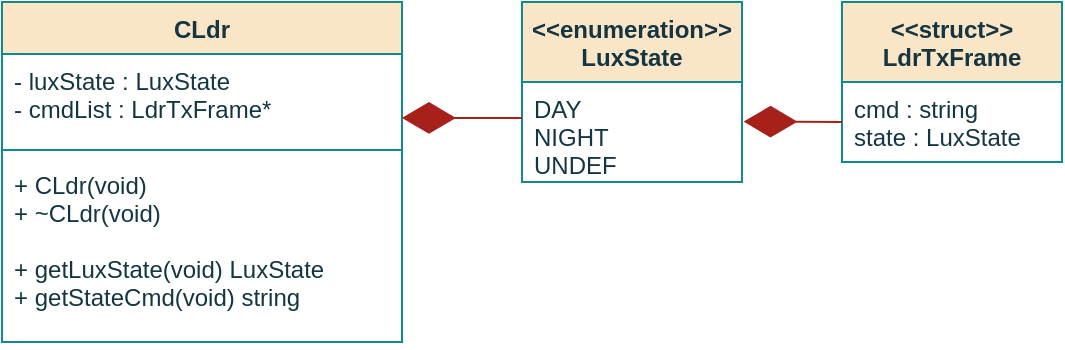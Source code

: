 <mxfile version="16.0.0" type="github" pages="4">
  <diagram id="dUQ9wwGeRSJl5TkInRWu" name="class">
    <mxGraphModel dx="643" dy="364" grid="1" gridSize="10" guides="1" tooltips="1" connect="1" arrows="1" fold="1" page="1" pageScale="1" pageWidth="850" pageHeight="1100" math="0" shadow="0">
      <root>
        <mxCell id="0" />
        <mxCell id="1" parent="0" />
        <mxCell id="Juo53vY8A3LjreaePBSx-1" value="CLdr" style="swimlane;fontStyle=1;align=center;verticalAlign=top;childLayout=stackLayout;horizontal=1;startSize=26;horizontalStack=0;resizeParent=1;resizeParentMax=0;resizeLast=0;collapsible=1;marginBottom=0;fillColor=#FAE5C7;strokeColor=#0F8B8D;fontColor=#143642;" parent="1" vertex="1">
          <mxGeometry x="200" y="80" width="200" height="170" as="geometry" />
        </mxCell>
        <mxCell id="Juo53vY8A3LjreaePBSx-2" value="- luxState : LuxState&#xa;- cmdList : LdrTxFrame*&#xa; " style="text;strokeColor=none;fillColor=none;align=left;verticalAlign=top;spacingLeft=4;spacingRight=4;overflow=hidden;rotatable=0;points=[[0,0.5],[1,0.5]];portConstraint=eastwest;fontColor=#143642;" parent="Juo53vY8A3LjreaePBSx-1" vertex="1">
          <mxGeometry y="26" width="200" height="44" as="geometry" />
        </mxCell>
        <mxCell id="Juo53vY8A3LjreaePBSx-3" value="" style="line;strokeWidth=1;fillColor=none;align=left;verticalAlign=middle;spacingTop=-1;spacingLeft=3;spacingRight=3;rotatable=0;labelPosition=right;points=[];portConstraint=eastwest;labelBackgroundColor=#DAD2D8;strokeColor=#0F8B8D;fontColor=#143642;" parent="Juo53vY8A3LjreaePBSx-1" vertex="1">
          <mxGeometry y="70" width="200" height="8" as="geometry" />
        </mxCell>
        <mxCell id="Juo53vY8A3LjreaePBSx-4" value="+ CLdr(void)&#xa;+ ~CLdr(void)&#xa;&#xa;+ getLuxState(void) LuxState&#xa;+ getStateCmd(void) string&#xa;&#xa;&#xa;&#xa;" style="text;strokeColor=none;fillColor=none;align=left;verticalAlign=top;spacingLeft=4;spacingRight=4;overflow=hidden;rotatable=0;points=[[0,0.5],[1,0.5]];portConstraint=eastwest;fontColor=#143642;spacing=2;fontStyle=0" parent="Juo53vY8A3LjreaePBSx-1" vertex="1">
          <mxGeometry y="78" width="200" height="92" as="geometry" />
        </mxCell>
        <mxCell id="Juo53vY8A3LjreaePBSx-5" value="&lt;&lt;enumeration&gt;&gt;&#xa;LuxState&#xa;" style="swimlane;fontStyle=1;align=center;verticalAlign=top;childLayout=stackLayout;horizontal=1;startSize=40;horizontalStack=0;resizeParent=1;resizeParentMax=0;resizeLast=0;collapsible=1;marginBottom=0;fillColor=#FAE5C7;strokeColor=#0F8B8D;fontColor=#143642;" parent="1" vertex="1">
          <mxGeometry x="460" y="80" width="110" height="90" as="geometry" />
        </mxCell>
        <mxCell id="Juo53vY8A3LjreaePBSx-6" value="DAY&#xa;NIGHT&#xa;UNDEF&#xa;&#xa;" style="text;strokeColor=none;fillColor=none;align=left;verticalAlign=top;spacingLeft=4;spacingRight=4;overflow=hidden;rotatable=0;points=[[0,0.5],[1,0.5]];portConstraint=eastwest;fontColor=#143642;" parent="Juo53vY8A3LjreaePBSx-5" vertex="1">
          <mxGeometry y="40" width="110" height="50" as="geometry" />
        </mxCell>
        <mxCell id="Juo53vY8A3LjreaePBSx-7" value="&lt;&lt;struct&gt;&gt;&#xa;LdrTxFrame&#xa;" style="swimlane;fontStyle=1;align=center;verticalAlign=top;childLayout=stackLayout;horizontal=1;startSize=40;horizontalStack=0;resizeParent=1;resizeParentMax=0;resizeLast=0;collapsible=1;marginBottom=0;fillColor=#FAE5C7;strokeColor=#0F8B8D;fontColor=#143642;" parent="1" vertex="1">
          <mxGeometry x="620" y="80" width="110" height="80" as="geometry" />
        </mxCell>
        <mxCell id="Juo53vY8A3LjreaePBSx-8" value="cmd : string&#xa;state : LuxState &#xa;" style="text;strokeColor=none;fillColor=none;align=left;verticalAlign=top;spacingLeft=4;spacingRight=4;overflow=hidden;rotatable=0;points=[[0,0.5],[1,0.5]];portConstraint=eastwest;fontColor=#143642;" parent="Juo53vY8A3LjreaePBSx-7" vertex="1">
          <mxGeometry y="40" width="110" height="40" as="geometry" />
        </mxCell>
        <mxCell id="Juo53vY8A3LjreaePBSx-9" value="" style="endArrow=diamondThin;endFill=1;endSize=24;html=1;rounded=0;sketch=0;fontColor=#143642;strokeColor=#A8201A;fillColor=#FAE5C7;entryX=1;entryY=0.727;entryDx=0;entryDy=0;entryPerimeter=0;" parent="1" target="Juo53vY8A3LjreaePBSx-2" edge="1">
          <mxGeometry width="160" relative="1" as="geometry">
            <mxPoint x="460" y="138" as="sourcePoint" />
            <mxPoint x="448.53" y="160.494" as="targetPoint" />
          </mxGeometry>
        </mxCell>
        <mxCell id="Juo53vY8A3LjreaePBSx-10" value="" style="endArrow=diamondThin;endFill=1;endSize=24;html=1;rounded=0;sketch=0;fontColor=#143642;strokeColor=#A8201A;fillColor=#FAE5C7;entryX=1.007;entryY=0.396;entryDx=0;entryDy=0;exitX=0;exitY=0.5;exitDx=0;exitDy=0;entryPerimeter=0;" parent="1" source="Juo53vY8A3LjreaePBSx-8" target="Juo53vY8A3LjreaePBSx-6" edge="1">
          <mxGeometry width="160" relative="1" as="geometry">
            <mxPoint x="509.67" y="184.56" as="sourcePoint" />
            <mxPoint x="430" y="185.44" as="targetPoint" />
          </mxGeometry>
        </mxCell>
      </root>
    </mxGraphModel>
  </diagram>
  <diagram name="constructor" id="3_gPtyxbmc-F2Df2ujOr">
    <mxGraphModel dx="540" dy="306" grid="1" gridSize="10" guides="1" tooltips="1" connect="1" arrows="1" fold="1" page="1" pageScale="1" pageWidth="850" pageHeight="1100" math="0" shadow="0">
      <root>
        <mxCell id="9dIW7flYfcrGwvDtma8Z-0" />
        <mxCell id="9dIW7flYfcrGwvDtma8Z-1" parent="9dIW7flYfcrGwvDtma8Z-0" />
        <mxCell id="9dIW7flYfcrGwvDtma8Z-10" style="edgeStyle=orthogonalEdgeStyle;curved=0;rounded=1;sketch=0;orthogonalLoop=1;jettySize=auto;html=1;exitX=0.5;exitY=1;exitDx=0;exitDy=0;entryX=0.5;entryY=0;entryDx=0;entryDy=0;fontColor=#143642;strokeColor=#A8201A;fillColor=#FAE5C7;" edge="1" parent="9dIW7flYfcrGwvDtma8Z-1" source="9dIW7flYfcrGwvDtma8Z-11" target="iZJ1uU_bXlDSDWHXbj_l-0">
          <mxGeometry relative="1" as="geometry">
            <mxPoint x="439.83" y="360" as="targetPoint" />
          </mxGeometry>
        </mxCell>
        <mxCell id="9dIW7flYfcrGwvDtma8Z-11" value="&lt;i&gt;luxState &amp;lt;- UNDEF&lt;/i&gt;&lt;br&gt;&lt;i&gt;&lt;/i&gt;" style="rounded=0;whiteSpace=wrap;html=1;sketch=0;fontColor=#143642;strokeColor=#0F8B8D;fillColor=#FAE5C7;fontFamily=Helvetica;" vertex="1" parent="9dIW7flYfcrGwvDtma8Z-1">
          <mxGeometry x="359.83" y="210" width="140" height="30" as="geometry" />
        </mxCell>
        <mxCell id="9dIW7flYfcrGwvDtma8Z-14" style="edgeStyle=orthogonalEdgeStyle;curved=0;rounded=1;sketch=0;orthogonalLoop=1;jettySize=auto;html=1;exitX=0.5;exitY=1;exitDx=0;exitDy=0;entryX=0.5;entryY=0;entryDx=0;entryDy=0;fontColor=#143642;strokeColor=#A8201A;fillColor=#FAE5C7;" edge="1" parent="9dIW7flYfcrGwvDtma8Z-1" source="9dIW7flYfcrGwvDtma8Z-15">
          <mxGeometry relative="1" as="geometry">
            <mxPoint x="429.83" y="160" as="targetPoint" />
          </mxGeometry>
        </mxCell>
        <mxCell id="9dIW7flYfcrGwvDtma8Z-15" value="CLdr" style="ellipse;whiteSpace=wrap;html=1;fontFamily=Helvetica;fillColor=#FAE5C7;strokeColor=#0F8B8D;fontColor=#143642;fontStyle=1" vertex="1" parent="9dIW7flYfcrGwvDtma8Z-1">
          <mxGeometry x="379.62" y="90" width="100" height="50" as="geometry" />
        </mxCell>
        <mxCell id="9dIW7flYfcrGwvDtma8Z-17" value="end" style="ellipse;whiteSpace=wrap;html=1;fontFamily=Helvetica;fillColor=#FAE5C7;strokeColor=#0F8B8D;fontColor=#143642;fontStyle=1" vertex="1" parent="9dIW7flYfcrGwvDtma8Z-1">
          <mxGeometry x="402.33" y="330" width="55" height="30" as="geometry" />
        </mxCell>
        <mxCell id="6wjpxjjczMcICjO-6cCV-1" style="edgeStyle=orthogonalEdgeStyle;rounded=1;orthogonalLoop=1;jettySize=auto;html=1;exitX=0.5;exitY=1;exitDx=0;exitDy=0;entryX=0.5;entryY=0;entryDx=0;entryDy=0;strokeColor=#A8201A;" edge="1" parent="9dIW7flYfcrGwvDtma8Z-1" source="6wjpxjjczMcICjO-6cCV-0" target="9dIW7flYfcrGwvDtma8Z-11">
          <mxGeometry relative="1" as="geometry" />
        </mxCell>
        <mxCell id="6wjpxjjczMcICjO-6cCV-0" value="InitLdr()" style="shape=process;whiteSpace=wrap;html=1;backgroundOutline=1;rounded=0;sketch=0;fontColor=#143642;strokeColor=#0F8B8D;fillColor=#FAE5C7;fontStyle=1" vertex="1" parent="9dIW7flYfcrGwvDtma8Z-1">
          <mxGeometry x="359.83" y="160" width="140" height="30" as="geometry" />
        </mxCell>
        <mxCell id="dGh4TypqU2GjCftlSH47-0" style="edgeStyle=orthogonalEdgeStyle;rounded=1;orthogonalLoop=1;jettySize=auto;html=1;exitX=0.5;exitY=1;exitDx=0;exitDy=0;entryX=0.5;entryY=0;entryDx=0;entryDy=0;strokeColor=#A8201A;" edge="1" parent="9dIW7flYfcrGwvDtma8Z-1" source="iZJ1uU_bXlDSDWHXbj_l-0" target="9dIW7flYfcrGwvDtma8Z-17">
          <mxGeometry relative="1" as="geometry" />
        </mxCell>
        <mxCell id="iZJ1uU_bXlDSDWHXbj_l-0" value="&lt;div align=&quot;left&quot;&gt;&lt;i&gt;cmdList&lt;/i&gt; &amp;lt;- {&quot;OFF&quot;, DAY},&lt;/div&gt;&lt;div align=&quot;left&quot;&gt;&lt;span style=&quot;white-space: pre&quot;&gt;&lt;span style=&quot;white-space: pre&quot;&gt; &lt;/span&gt;         &lt;/span&gt;{&quot;MIN&quot;, NIGHT}&lt;br&gt;&lt;/div&gt;" style="rounded=0;whiteSpace=wrap;html=1;sketch=0;fontColor=#143642;strokeColor=#0F8B8D;fillColor=#FAE5C7;fontFamily=Helvetica;align=left;" vertex="1" parent="9dIW7flYfcrGwvDtma8Z-1">
          <mxGeometry x="356.93" y="260" width="145.38" height="50" as="geometry" />
        </mxCell>
      </root>
    </mxGraphModel>
  </diagram>
  <diagram id="APEMlQGM8OVpOROMH7jo" name="getLuxState">
    <mxGraphModel dx="643" dy="364" grid="1" gridSize="10" guides="1" tooltips="1" connect="1" arrows="1" fold="1" page="1" pageScale="1" pageWidth="850" pageHeight="1100" math="0" shadow="0">
      <root>
        <mxCell id="IBtP3qFqqx7uOzfuww4n-0" />
        <mxCell id="IBtP3qFqqx7uOzfuww4n-1" parent="IBtP3qFqqx7uOzfuww4n-0" />
        <mxCell id="IBtP3qFqqx7uOzfuww4n-2" style="edgeStyle=orthogonalEdgeStyle;curved=0;rounded=1;sketch=0;orthogonalLoop=1;jettySize=auto;html=1;exitX=0.5;exitY=1;exitDx=0;exitDy=0;entryX=0;entryY=0.5;entryDx=0;entryDy=0;fontColor=#143642;strokeColor=#A8201A;fillColor=#FAE5C7;" edge="1" parent="IBtP3qFqqx7uOzfuww4n-1">
          <mxGeometry relative="1" as="geometry">
            <mxPoint x="309.62" y="340.0" as="sourcePoint" />
            <Array as="points">
              <mxPoint x="309.62" y="360" />
            </Array>
            <mxPoint x="419.83" y="360" as="targetPoint" />
          </mxGeometry>
        </mxCell>
        <mxCell id="IBtP3qFqqx7uOzfuww4n-3" value="Returns &lt;i&gt;lux&lt;/i&gt;" style="edgeStyle=orthogonalEdgeStyle;curved=0;rounded=1;sketch=0;orthogonalLoop=1;jettySize=auto;html=1;exitX=0.5;exitY=1;exitDx=0;exitDy=0;entryX=0.5;entryY=0;entryDx=0;entryDy=0;fontColor=#143642;strokeColor=#A8201A;fillColor=#FAE5C7;" edge="1" parent="IBtP3qFqqx7uOzfuww4n-1" source="IBtP3qFqqx7uOzfuww4n-4" target="IBtP3qFqqx7uOzfuww4n-9">
          <mxGeometry relative="1" as="geometry">
            <mxPoint x="429.57" y="180.0" as="targetPoint" />
          </mxGeometry>
        </mxCell>
        <mxCell id="IBtP3qFqqx7uOzfuww4n-4" value="getLux()" style="shape=process;whiteSpace=wrap;html=1;backgroundOutline=1;rounded=0;sketch=0;fontColor=#143642;strokeColor=#0F8B8D;fillColor=#FAE5C7;fontStyle=1" vertex="1" parent="IBtP3qFqqx7uOzfuww4n-1">
          <mxGeometry x="359.83" y="160" width="140" height="30" as="geometry" />
        </mxCell>
        <mxCell id="IBtP3qFqqx7uOzfuww4n-5" style="edgeStyle=orthogonalEdgeStyle;curved=0;rounded=1;sketch=0;orthogonalLoop=1;jettySize=auto;html=1;exitX=0;exitY=0.5;exitDx=0;exitDy=0;entryX=0.5;entryY=0;entryDx=0;entryDy=0;fontColor=#143642;strokeColor=#A8201A;fillColor=#FAE5C7;" edge="1" parent="IBtP3qFqqx7uOzfuww4n-1" source="IBtP3qFqqx7uOzfuww4n-9">
          <mxGeometry relative="1" as="geometry">
            <mxPoint x="309.62" y="310.0" as="targetPoint" />
            <Array as="points">
              <mxPoint x="309.62" y="280" />
            </Array>
          </mxGeometry>
        </mxCell>
        <mxCell id="IBtP3qFqqx7uOzfuww4n-6" value="Yes" style="edgeLabel;html=1;align=center;verticalAlign=middle;resizable=0;points=[];fontColor=#143642;" vertex="1" connectable="0" parent="IBtP3qFqqx7uOzfuww4n-5">
          <mxGeometry x="-0.647" y="-2" relative="1" as="geometry">
            <mxPoint as="offset" />
          </mxGeometry>
        </mxCell>
        <mxCell id="IBtP3qFqqx7uOzfuww4n-7" style="edgeStyle=orthogonalEdgeStyle;curved=0;rounded=1;sketch=0;orthogonalLoop=1;jettySize=auto;html=1;exitX=1;exitY=0.5;exitDx=0;exitDy=0;entryX=0.5;entryY=0;entryDx=0;entryDy=0;fontColor=#143642;strokeColor=#A8201A;fillColor=#FAE5C7;" edge="1" parent="IBtP3qFqqx7uOzfuww4n-1" source="IBtP3qFqqx7uOzfuww4n-9" target="IBtP3qFqqx7uOzfuww4n-11">
          <mxGeometry relative="1" as="geometry" />
        </mxCell>
        <mxCell id="IBtP3qFqqx7uOzfuww4n-8" value="No" style="edgeLabel;html=1;align=center;verticalAlign=middle;resizable=0;points=[];fontColor=#143642;" vertex="1" connectable="0" parent="IBtP3qFqqx7uOzfuww4n-7">
          <mxGeometry x="-0.572" y="1" relative="1" as="geometry">
            <mxPoint as="offset" />
          </mxGeometry>
        </mxCell>
        <mxCell id="IBtP3qFqqx7uOzfuww4n-9" value="&lt;i&gt;lux &lt;/i&gt;bellow day light level?&lt;br&gt;&lt;i&gt;&lt;/i&gt;" style="rhombus;whiteSpace=wrap;html=1;rounded=0;sketch=0;fontColor=#143642;strokeColor=#0F8B8D;fillColor=#FAE5C7;" vertex="1" parent="IBtP3qFqqx7uOzfuww4n-1">
          <mxGeometry x="379.62" y="240" width="100" height="80" as="geometry" />
        </mxCell>
        <mxCell id="IBtP3qFqqx7uOzfuww4n-10" style="edgeStyle=orthogonalEdgeStyle;curved=0;rounded=1;sketch=0;orthogonalLoop=1;jettySize=auto;html=1;exitX=0.5;exitY=1;exitDx=0;exitDy=0;entryX=1;entryY=0.5;entryDx=0;entryDy=0;fontColor=#143642;strokeColor=#A8201A;fillColor=#FAE5C7;" edge="1" parent="IBtP3qFqqx7uOzfuww4n-1" source="IBtP3qFqqx7uOzfuww4n-11">
          <mxGeometry relative="1" as="geometry">
            <mxPoint x="439.83" y="360" as="targetPoint" />
            <Array as="points">
              <mxPoint x="550" y="360" />
            </Array>
          </mxGeometry>
        </mxCell>
        <mxCell id="IBtP3qFqqx7uOzfuww4n-11" value="&lt;i&gt;luxState &amp;lt;- DAY&lt;/i&gt;&lt;br&gt;&lt;i&gt;&lt;/i&gt;" style="rounded=0;whiteSpace=wrap;html=1;sketch=0;fontColor=#143642;strokeColor=#0F8B8D;fillColor=#FAE5C7;fontFamily=Helvetica;" vertex="1" parent="IBtP3qFqqx7uOzfuww4n-1">
          <mxGeometry x="479.62" y="310" width="140" height="30" as="geometry" />
        </mxCell>
        <mxCell id="IBtP3qFqqx7uOzfuww4n-12" style="edgeStyle=orthogonalEdgeStyle;curved=0;rounded=1;sketch=0;orthogonalLoop=1;jettySize=auto;html=1;exitX=0.5;exitY=1;exitDx=0;exitDy=0;fontColor=#143642;strokeColor=#A8201A;fillColor=#FAE5C7;" edge="1" parent="IBtP3qFqqx7uOzfuww4n-1" target="IBtP3qFqqx7uOzfuww4n-17">
          <mxGeometry relative="1" as="geometry">
            <mxPoint x="429.83" y="370" as="sourcePoint" />
          </mxGeometry>
        </mxCell>
        <mxCell id="IBtP3qFqqx7uOzfuww4n-14" style="edgeStyle=orthogonalEdgeStyle;curved=0;rounded=1;sketch=0;orthogonalLoop=1;jettySize=auto;html=1;exitX=0.5;exitY=1;exitDx=0;exitDy=0;entryX=0.5;entryY=0;entryDx=0;entryDy=0;fontColor=#143642;strokeColor=#A8201A;fillColor=#FAE5C7;" edge="1" parent="IBtP3qFqqx7uOzfuww4n-1" source="IBtP3qFqqx7uOzfuww4n-15" target="IBtP3qFqqx7uOzfuww4n-4">
          <mxGeometry relative="1" as="geometry">
            <mxPoint x="429.62" y="160" as="targetPoint" />
          </mxGeometry>
        </mxCell>
        <mxCell id="IBtP3qFqqx7uOzfuww4n-15" value="&lt;div&gt;getLuxState&lt;/div&gt;&lt;div&gt;&lt;br&gt;&lt;/div&gt;&lt;div&gt;OUT: &lt;span style=&quot;font-weight: normal&quot;&gt;&lt;i&gt;luxState&lt;/i&gt;&lt;/span&gt;&lt;br&gt;&lt;/div&gt;" style="ellipse;whiteSpace=wrap;html=1;fontFamily=Helvetica;fillColor=#FAE5C7;strokeColor=#0F8B8D;fontColor=#143642;fontStyle=1" vertex="1" parent="IBtP3qFqqx7uOzfuww4n-1">
          <mxGeometry x="379.62" y="90" width="100" height="50" as="geometry" />
        </mxCell>
        <mxCell id="IBtP3qFqqx7uOzfuww4n-16" value="&lt;i&gt;luxState &amp;lt;- &lt;/i&gt;NIGHT&lt;br&gt;&lt;i&gt;&lt;/i&gt;" style="rounded=0;whiteSpace=wrap;html=1;sketch=0;fontColor=#143642;strokeColor=#0F8B8D;fillColor=#FAE5C7;fontFamily=Helvetica;" vertex="1" parent="IBtP3qFqqx7uOzfuww4n-1">
          <mxGeometry x="239.62" y="310" width="140" height="30" as="geometry" />
        </mxCell>
        <mxCell id="IBtP3qFqqx7uOzfuww4n-17" value="end" style="ellipse;whiteSpace=wrap;html=1;fontFamily=Helvetica;fillColor=#FAE5C7;strokeColor=#0F8B8D;fontColor=#143642;fontStyle=1" vertex="1" parent="IBtP3qFqqx7uOzfuww4n-1">
          <mxGeometry x="402.33" y="390" width="55" height="30" as="geometry" />
        </mxCell>
        <mxCell id="WcMYDIwuhhFxMj0GGeks-0" value="" style="ellipse;whiteSpace=wrap;html=1;fontFamily=Helvetica;fillColor=#FAE5C7;strokeColor=#0F8B8D;fontColor=#143642;fontStyle=1" vertex="1" parent="IBtP3qFqqx7uOzfuww4n-1">
          <mxGeometry x="419.62" y="350" width="20" height="20" as="geometry" />
        </mxCell>
      </root>
    </mxGraphModel>
  </diagram>
  <diagram id="G1TQ83Vmhgz5s1SI6XMQ" name="getStateCmd">
    <mxGraphModel dx="540" dy="306" grid="1" gridSize="10" guides="1" tooltips="1" connect="1" arrows="1" fold="1" page="1" pageScale="1" pageWidth="850" pageHeight="1100" math="0" shadow="0">
      <root>
        <mxCell id="sH09c5Y4ZGpxJntsrhgJ-0" />
        <mxCell id="sH09c5Y4ZGpxJntsrhgJ-1" parent="sH09c5Y4ZGpxJntsrhgJ-0" />
        <mxCell id="akO6SX9kFLtBfxvdnfND-8" style="edgeStyle=orthogonalEdgeStyle;curved=0;rounded=1;sketch=0;orthogonalLoop=1;jettySize=auto;html=1;exitX=0.5;exitY=1;exitDx=0;exitDy=0;fontColor=#143642;strokeColor=#A8201A;fillColor=#FAE5C7;entryX=0;entryY=0.5;entryDx=0;entryDy=0;" edge="1" parent="sH09c5Y4ZGpxJntsrhgJ-1" source="akO6SX9kFLtBfxvdnfND-9" target="cxOlLZ5IGr8_wKD-ghvx-0">
          <mxGeometry relative="1" as="geometry">
            <mxPoint x="420" y="250" as="targetPoint" />
          </mxGeometry>
        </mxCell>
        <mxCell id="akO6SX9kFLtBfxvdnfND-9" value="&lt;span style=&quot;font-weight: normal&quot;&gt;&lt;i&gt;cmd &amp;lt;- &lt;/i&gt;cmd&lt;/span&gt;List&lt;span style=&quot;font-weight: normal&quot;&gt;[&lt;i&gt;luxState&lt;/i&gt;]&lt;i&gt;.&lt;/i&gt;cmd&lt;/span&gt;" style="rounded=0;whiteSpace=wrap;html=1;sketch=0;fontColor=#143642;strokeColor=#0F8B8D;fillColor=#FAE5C7;fontFamily=Helvetica;" vertex="1" parent="sH09c5Y4ZGpxJntsrhgJ-1">
          <mxGeometry x="215" y="190" width="209.83" height="30" as="geometry" />
        </mxCell>
        <mxCell id="RBhBMjr4ztkPmDA_HODS-2" style="edgeStyle=orthogonalEdgeStyle;rounded=1;orthogonalLoop=1;jettySize=auto;html=1;exitX=0.5;exitY=1;exitDx=0;exitDy=0;entryX=0.5;entryY=0;entryDx=0;entryDy=0;strokeColor=#A8201A;" edge="1" parent="sH09c5Y4ZGpxJntsrhgJ-1" source="akO6SX9kFLtBfxvdnfND-13" target="RBhBMjr4ztkPmDA_HODS-0">
          <mxGeometry relative="1" as="geometry" />
        </mxCell>
        <mxCell id="akO6SX9kFLtBfxvdnfND-13" value="&lt;div&gt;getStateCmd&lt;/div&gt;&lt;div&gt;&lt;br&gt;&lt;/div&gt;&lt;div&gt;OUT: &lt;span style=&quot;font-weight: normal&quot;&gt;&lt;i&gt;cmd&lt;/i&gt;&lt;/span&gt;&lt;br&gt;&lt;/div&gt;" style="ellipse;whiteSpace=wrap;html=1;fontFamily=Helvetica;fillColor=#FAE5C7;strokeColor=#0F8B8D;fontColor=#143642;fontStyle=1" vertex="1" parent="sH09c5Y4ZGpxJntsrhgJ-1">
          <mxGeometry x="374.43" y="30" width="110.38" height="60" as="geometry" />
        </mxCell>
        <mxCell id="akO6SX9kFLtBfxvdnfND-15" value="end" style="ellipse;whiteSpace=wrap;html=1;fontFamily=Helvetica;fillColor=#FAE5C7;strokeColor=#0F8B8D;fontColor=#143642;fontStyle=1" vertex="1" parent="sH09c5Y4ZGpxJntsrhgJ-1">
          <mxGeometry x="402.12" y="280" width="55" height="30" as="geometry" />
        </mxCell>
        <mxCell id="RBhBMjr4ztkPmDA_HODS-3" style="edgeStyle=orthogonalEdgeStyle;rounded=1;orthogonalLoop=1;jettySize=auto;html=1;exitX=0;exitY=0.5;exitDx=0;exitDy=0;entryX=0.5;entryY=0;entryDx=0;entryDy=0;strokeColor=#A8201A;" edge="1" parent="sH09c5Y4ZGpxJntsrhgJ-1" source="RBhBMjr4ztkPmDA_HODS-0" target="akO6SX9kFLtBfxvdnfND-9">
          <mxGeometry relative="1" as="geometry" />
        </mxCell>
        <mxCell id="cxOlLZ5IGr8_wKD-ghvx-2" value="Yes" style="edgeLabel;html=1;align=center;verticalAlign=middle;resizable=0;points=[];" vertex="1" connectable="0" parent="RBhBMjr4ztkPmDA_HODS-3">
          <mxGeometry x="-0.586" y="1" relative="1" as="geometry">
            <mxPoint as="offset" />
          </mxGeometry>
        </mxCell>
        <mxCell id="RBhBMjr4ztkPmDA_HODS-4" style="edgeStyle=orthogonalEdgeStyle;rounded=1;orthogonalLoop=1;jettySize=auto;html=1;exitX=1;exitY=0.5;exitDx=0;exitDy=0;strokeColor=#A8201A;entryX=1;entryY=0.5;entryDx=0;entryDy=0;" edge="1" parent="sH09c5Y4ZGpxJntsrhgJ-1" source="RBhBMjr4ztkPmDA_HODS-0" target="cxOlLZ5IGr8_wKD-ghvx-0">
          <mxGeometry relative="1" as="geometry">
            <mxPoint x="450" y="250" as="targetPoint" />
            <Array as="points">
              <mxPoint x="540" y="145" />
              <mxPoint x="540" y="250" />
            </Array>
          </mxGeometry>
        </mxCell>
        <mxCell id="cxOlLZ5IGr8_wKD-ghvx-3" value="No" style="edgeLabel;html=1;align=center;verticalAlign=middle;resizable=0;points=[];" vertex="1" connectable="0" parent="RBhBMjr4ztkPmDA_HODS-4">
          <mxGeometry x="-0.868" y="-1" relative="1" as="geometry">
            <mxPoint as="offset" />
          </mxGeometry>
        </mxCell>
        <mxCell id="RBhBMjr4ztkPmDA_HODS-0" value="&lt;div&gt;&lt;i&gt;luxState !=&lt;/i&gt;&lt;/div&gt;&lt;div&gt;&lt;i&gt;UNDEF&lt;br&gt;&lt;/i&gt;&lt;/div&gt;" style="rhombus;whiteSpace=wrap;html=1;rounded=0;sketch=0;fontColor=#143642;strokeColor=#0F8B8D;fillColor=#FAE5C7;" vertex="1" parent="sH09c5Y4ZGpxJntsrhgJ-1">
          <mxGeometry x="385.67" y="110" width="87.88" height="70" as="geometry" />
        </mxCell>
        <mxCell id="cxOlLZ5IGr8_wKD-ghvx-1" style="edgeStyle=orthogonalEdgeStyle;rounded=1;orthogonalLoop=1;jettySize=auto;html=1;exitX=0.5;exitY=1;exitDx=0;exitDy=0;entryX=0.5;entryY=0;entryDx=0;entryDy=0;strokeColor=#A8201A;" edge="1" parent="sH09c5Y4ZGpxJntsrhgJ-1" source="cxOlLZ5IGr8_wKD-ghvx-0" target="akO6SX9kFLtBfxvdnfND-15">
          <mxGeometry relative="1" as="geometry" />
        </mxCell>
        <mxCell id="cxOlLZ5IGr8_wKD-ghvx-0" value="" style="ellipse;whiteSpace=wrap;html=1;fontFamily=Helvetica;fillColor=#FAE5C7;strokeColor=#0F8B8D;fontColor=#143642;fontStyle=1" vertex="1" parent="sH09c5Y4ZGpxJntsrhgJ-1">
          <mxGeometry x="419.62" y="240" width="20" height="20" as="geometry" />
        </mxCell>
      </root>
    </mxGraphModel>
  </diagram>
</mxfile>
